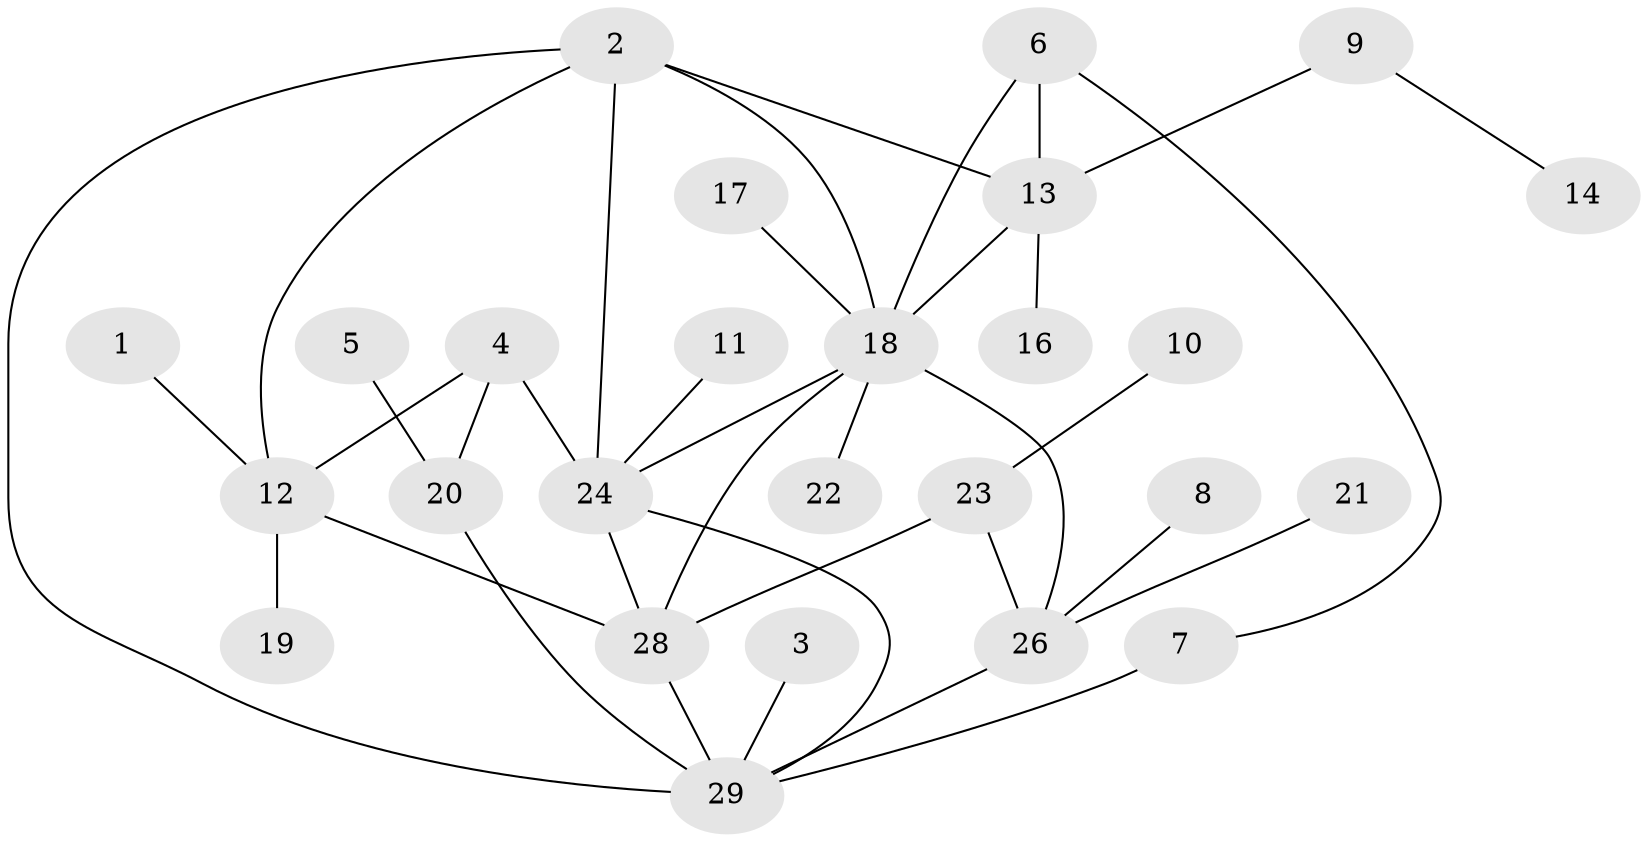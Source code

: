// original degree distribution, {1: 0.24561403508771928, 2: 0.2807017543859649, 5: 0.12280701754385964, 3: 0.15789473684210525, 4: 0.12280701754385964, 8: 0.017543859649122806, 0: 0.05263157894736842}
// Generated by graph-tools (version 1.1) at 2025/00/03/09/25 03:00:46]
// undirected, 26 vertices, 37 edges
graph export_dot {
graph [start="1"]
  node [color=gray90,style=filled];
  1;
  2;
  3;
  4;
  5;
  6;
  7;
  8;
  9;
  10;
  11;
  12;
  13;
  14;
  16;
  17;
  18;
  19;
  20;
  21;
  22;
  23;
  24;
  26;
  28;
  29;
  1 -- 12 [weight=1.0];
  2 -- 12 [weight=1.0];
  2 -- 13 [weight=1.0];
  2 -- 18 [weight=1.0];
  2 -- 24 [weight=1.0];
  2 -- 29 [weight=1.0];
  3 -- 29 [weight=1.0];
  4 -- 12 [weight=1.0];
  4 -- 20 [weight=1.0];
  4 -- 24 [weight=2.0];
  5 -- 20 [weight=1.0];
  6 -- 7 [weight=1.0];
  6 -- 13 [weight=1.0];
  6 -- 18 [weight=1.0];
  7 -- 29 [weight=2.0];
  8 -- 26 [weight=1.0];
  9 -- 13 [weight=1.0];
  9 -- 14 [weight=1.0];
  10 -- 23 [weight=1.0];
  11 -- 24 [weight=1.0];
  12 -- 19 [weight=1.0];
  12 -- 28 [weight=1.0];
  13 -- 16 [weight=1.0];
  13 -- 18 [weight=2.0];
  17 -- 18 [weight=1.0];
  18 -- 22 [weight=1.0];
  18 -- 24 [weight=2.0];
  18 -- 26 [weight=1.0];
  18 -- 28 [weight=1.0];
  20 -- 29 [weight=1.0];
  21 -- 26 [weight=1.0];
  23 -- 26 [weight=1.0];
  23 -- 28 [weight=1.0];
  24 -- 28 [weight=1.0];
  24 -- 29 [weight=1.0];
  26 -- 29 [weight=1.0];
  28 -- 29 [weight=3.0];
}
